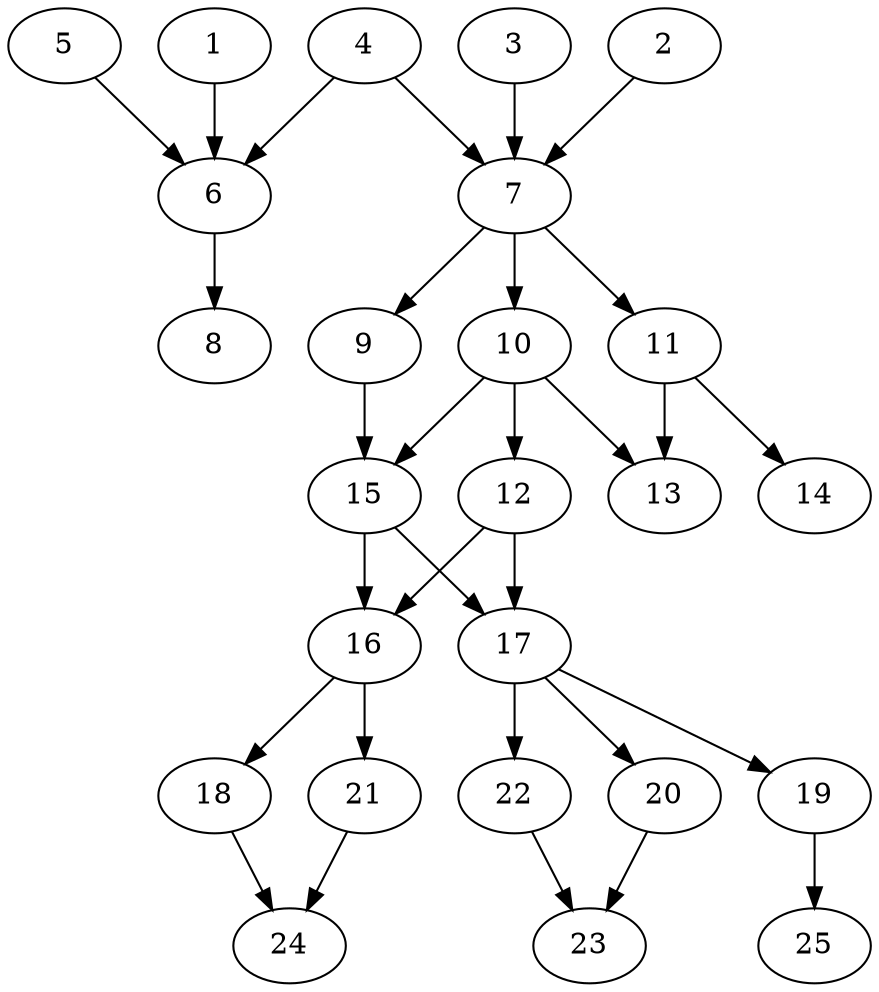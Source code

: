 // DAG (tier=2-normal, mode=compute, n=25, ccr=0.396, fat=0.549, density=0.471, regular=0.476, jump=0.108, mindata=524288, maxdata=8388608)
// DAG automatically generated by daggen at Sun Aug 24 16:33:33 2025
// /home/ermia/Project/Environments/daggen/bin/daggen --dot --ccr 0.396 --fat 0.549 --regular 0.476 --density 0.471 --jump 0.108 --mindata 524288 --maxdata 8388608 -n 25 
digraph G {
  1 [size="167723232887810496", alpha="0.05", expect_size="83861616443905248"]
  1 -> 6 [size ="88332251955200"]
  2 [size="453528631260110389248", alpha="0.01", expect_size="226764315630055194624"]
  2 -> 7 [size ="472236762857472"]
  3 [size="22599513481878175744", alpha="0.15", expect_size="11299756740939087872"]
  3 -> 7 [size ="63947373805568"]
  4 [size="554896622465721", alpha="0.05", expect_size="277448311232860"]
  4 -> 6 [size ="9586174066688"]
  4 -> 7 [size ="9586174066688"]
  5 [size="456254156630359277568", alpha="0.00", expect_size="228127078315179638784"]
  5 -> 6 [size ="474126842068992"]
  6 [size="460799667773812", alpha="0.07", expect_size="230399833886906"]
  6 -> 8 [size ="28061915414528"]
  7 [size="323375808914913230848", alpha="0.04", expect_size="161687904457456615424"]
  7 -> 9 [size ="376901910659072"]
  7 -> 10 [size ="376901910659072"]
  7 -> 11 [size ="376901910659072"]
  8 [size="148079290080398560", alpha="0.15", expect_size="74039645040199280"]
  9 [size="702197122484666368", alpha="0.19", expect_size="351098561242333184"]
  9 -> 15 [size ="6320178593792"]
  10 [size="14609146996868022", alpha="0.01", expect_size="7304573498434011"]
  10 -> 12 [size ="346718289788928"]
  10 -> 13 [size ="346718289788928"]
  10 -> 15 [size ="346718289788928"]
  11 [size="521594806806400466944", alpha="0.01", expect_size="260797403403200233472"]
  11 -> 13 [size ="518376724103168"]
  11 -> 14 [size ="518376724103168"]
  12 [size="638886773905301248", alpha="0.10", expect_size="319443386952650624"]
  12 -> 16 [size ="228050985811968"]
  12 -> 17 [size ="228050985811968"]
  13 [size="336109264277407936", alpha="0.19", expect_size="168054632138703968"]
  14 [size="4956855777624844", alpha="0.03", expect_size="2478427888812422"]
  15 [size="353421027749570", alpha="0.12", expect_size="176710513874785"]
  15 -> 16 [size ="30698689789952"]
  15 -> 17 [size ="30698689789952"]
  16 [size="5977307698197655", alpha="0.10", expect_size="2988653849098827"]
  16 -> 18 [size ="142184296742912"]
  16 -> 21 [size ="142184296742912"]
  17 [size="484012242635444864", alpha="0.11", expect_size="242006121317722432"]
  17 -> 19 [size ="373423784067072"]
  17 -> 20 [size ="373423784067072"]
  17 -> 22 [size ="373423784067072"]
  18 [size="19044092400367640", alpha="0.19", expect_size="9522046200183820"]
  18 -> 24 [size ="538213928140800"]
  19 [size="10347006949744181248", alpha="0.16", expect_size="5173503474872090624"]
  19 -> 25 [size ="37986838249472"]
  20 [size="63693291257856000000", alpha="0.05", expect_size="31846645628928000000"]
  20 -> 23 [size ="127590727680000"]
  21 [size="66476587708143632384", alpha="0.16", expect_size="33238293854071816192"]
  21 -> 24 [size ="131281178329088"]
  22 [size="224131706089249964032", alpha="0.18", expect_size="112065853044624982016"]
  22 -> 23 [size ="295183572795392"]
  23 [size="5747763072155334", alpha="0.01", expect_size="2873881536077667"]
  24 [size="29873295514573952", alpha="0.16", expect_size="14936647757286976"]
  25 [size="12744234664281658", alpha="0.03", expect_size="6372117332140829"]
}